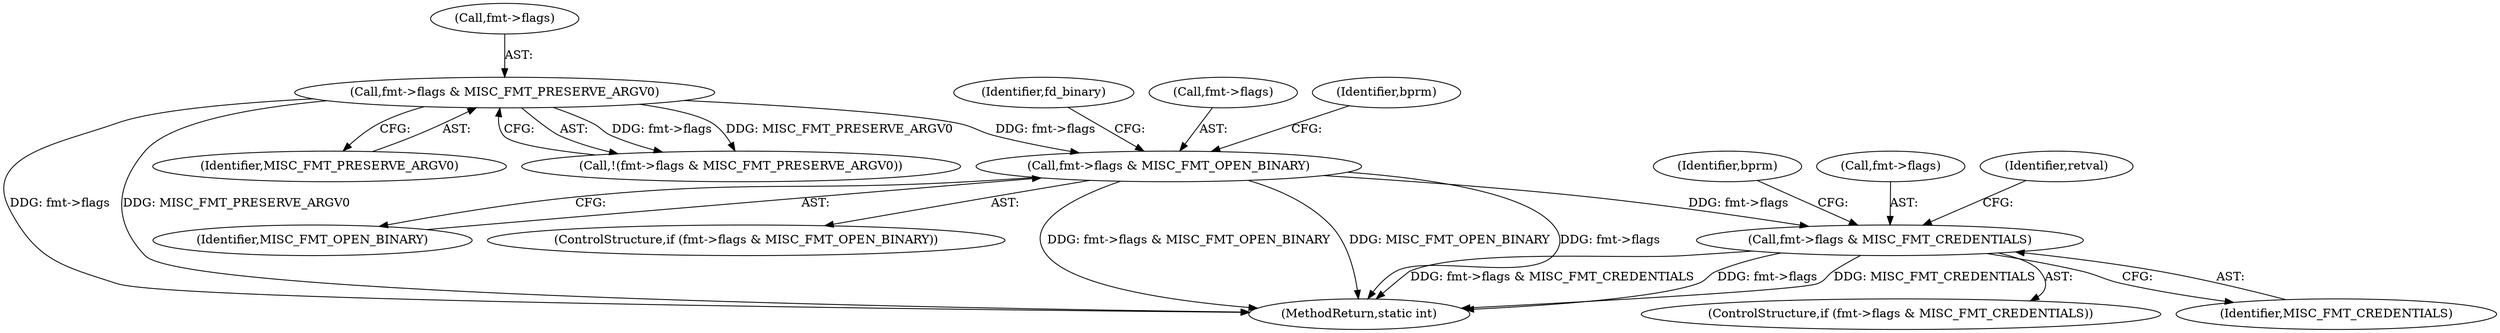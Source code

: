 digraph "0_linux_b66c5984017533316fd1951770302649baf1aa33@pointer" {
"1000173" [label="(Call,fmt->flags & MISC_FMT_OPEN_BINARY)"];
"1000159" [label="(Call,fmt->flags & MISC_FMT_PRESERVE_ARGV0)"];
"1000297" [label="(Call,fmt->flags & MISC_FMT_CREDENTIALS)"];
"1000173" [label="(Call,fmt->flags & MISC_FMT_OPEN_BINARY)"];
"1000305" [label="(Identifier,bprm)"];
"1000297" [label="(Call,fmt->flags & MISC_FMT_CREDENTIALS)"];
"1000172" [label="(ControlStructure,if (fmt->flags & MISC_FMT_OPEN_BINARY))"];
"1000180" [label="(Identifier,fd_binary)"];
"1000158" [label="(Call,!(fmt->flags & MISC_FMT_PRESERVE_ARGV0))"];
"1000360" [label="(MethodReturn,static int)"];
"1000296" [label="(ControlStructure,if (fmt->flags & MISC_FMT_CREDENTIALS))"];
"1000298" [label="(Call,fmt->flags)"];
"1000174" [label="(Call,fmt->flags)"];
"1000159" [label="(Call,fmt->flags & MISC_FMT_PRESERVE_ARGV0)"];
"1000224" [label="(Identifier,bprm)"];
"1000322" [label="(Identifier,retval)"];
"1000160" [label="(Call,fmt->flags)"];
"1000177" [label="(Identifier,MISC_FMT_OPEN_BINARY)"];
"1000301" [label="(Identifier,MISC_FMT_CREDENTIALS)"];
"1000163" [label="(Identifier,MISC_FMT_PRESERVE_ARGV0)"];
"1000173" -> "1000172"  [label="AST: "];
"1000173" -> "1000177"  [label="CFG: "];
"1000174" -> "1000173"  [label="AST: "];
"1000177" -> "1000173"  [label="AST: "];
"1000180" -> "1000173"  [label="CFG: "];
"1000224" -> "1000173"  [label="CFG: "];
"1000173" -> "1000360"  [label="DDG: fmt->flags & MISC_FMT_OPEN_BINARY"];
"1000173" -> "1000360"  [label="DDG: MISC_FMT_OPEN_BINARY"];
"1000173" -> "1000360"  [label="DDG: fmt->flags"];
"1000159" -> "1000173"  [label="DDG: fmt->flags"];
"1000173" -> "1000297"  [label="DDG: fmt->flags"];
"1000159" -> "1000158"  [label="AST: "];
"1000159" -> "1000163"  [label="CFG: "];
"1000160" -> "1000159"  [label="AST: "];
"1000163" -> "1000159"  [label="AST: "];
"1000158" -> "1000159"  [label="CFG: "];
"1000159" -> "1000360"  [label="DDG: fmt->flags"];
"1000159" -> "1000360"  [label="DDG: MISC_FMT_PRESERVE_ARGV0"];
"1000159" -> "1000158"  [label="DDG: fmt->flags"];
"1000159" -> "1000158"  [label="DDG: MISC_FMT_PRESERVE_ARGV0"];
"1000297" -> "1000296"  [label="AST: "];
"1000297" -> "1000301"  [label="CFG: "];
"1000298" -> "1000297"  [label="AST: "];
"1000301" -> "1000297"  [label="AST: "];
"1000305" -> "1000297"  [label="CFG: "];
"1000322" -> "1000297"  [label="CFG: "];
"1000297" -> "1000360"  [label="DDG: fmt->flags"];
"1000297" -> "1000360"  [label="DDG: MISC_FMT_CREDENTIALS"];
"1000297" -> "1000360"  [label="DDG: fmt->flags & MISC_FMT_CREDENTIALS"];
}
